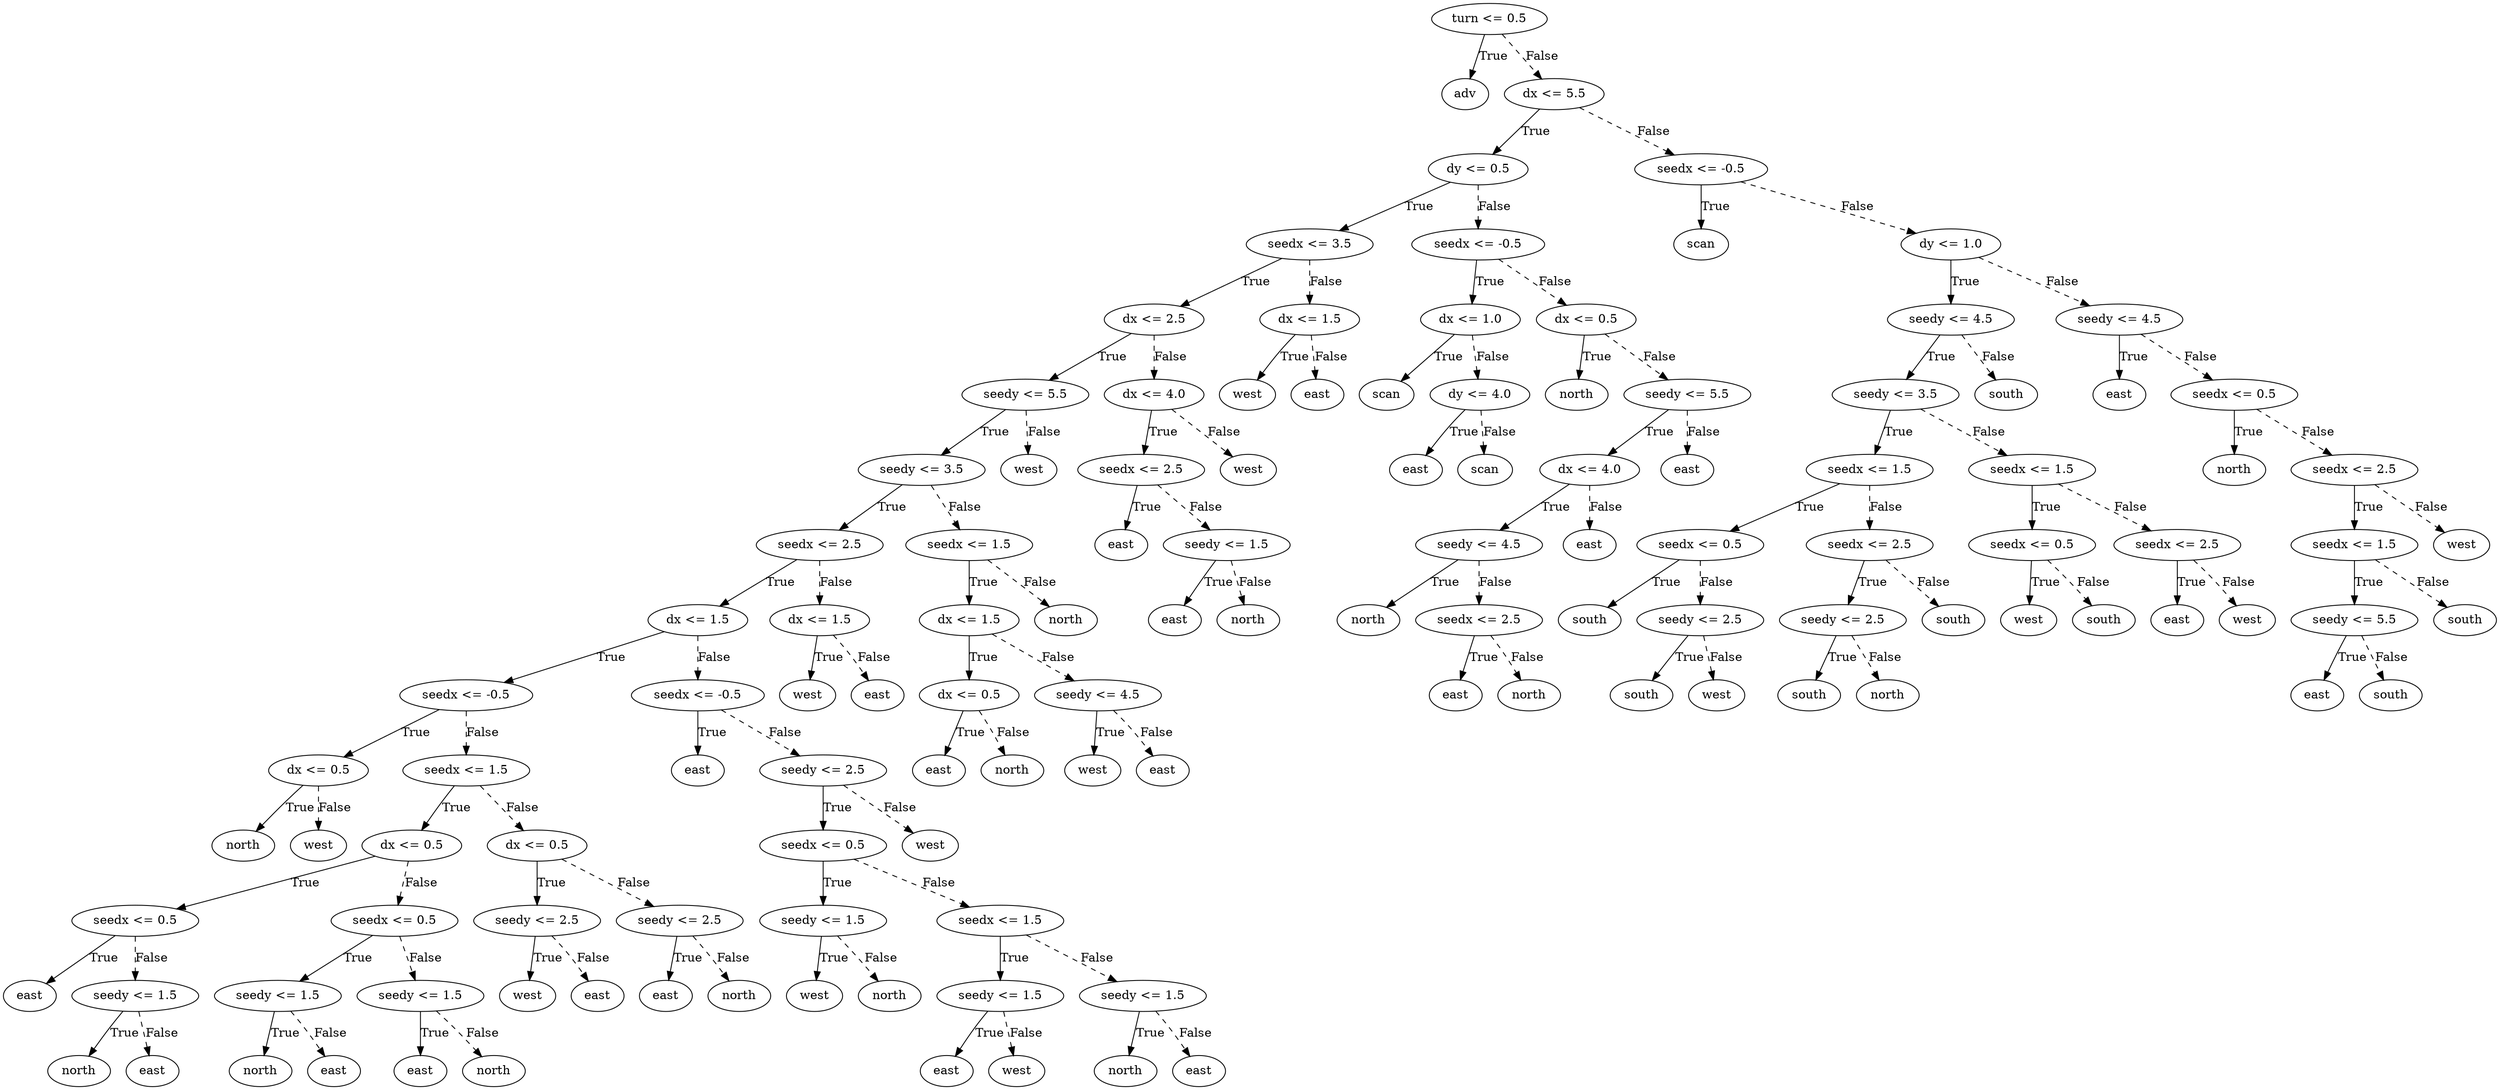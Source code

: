 digraph {
0 [label="turn <= 0.5"];
1 [label="adv"];
0 -> 1 [label="True"];
2 [label="dx <= 5.5"];
3 [label="dy <= 0.5"];
4 [label="seedx <= 3.5"];
5 [label="dx <= 2.5"];
6 [label="seedy <= 5.5"];
7 [label="seedy <= 3.5"];
8 [label="seedx <= 2.5"];
9 [label="dx <= 1.5"];
10 [label="seedx <= -0.5"];
11 [label="dx <= 0.5"];
12 [label="north"];
11 -> 12 [label="True"];
13 [label="west"];
11 -> 13 [style="dashed", label="False"];
10 -> 11 [label="True"];
14 [label="seedx <= 1.5"];
15 [label="dx <= 0.5"];
16 [label="seedx <= 0.5"];
17 [label="east"];
16 -> 17 [label="True"];
18 [label="seedy <= 1.5"];
19 [label="north"];
18 -> 19 [label="True"];
20 [label="east"];
18 -> 20 [style="dashed", label="False"];
16 -> 18 [style="dashed", label="False"];
15 -> 16 [label="True"];
21 [label="seedx <= 0.5"];
22 [label="seedy <= 1.5"];
23 [label="north"];
22 -> 23 [label="True"];
24 [label="east"];
22 -> 24 [style="dashed", label="False"];
21 -> 22 [label="True"];
25 [label="seedy <= 1.5"];
26 [label="east"];
25 -> 26 [label="True"];
27 [label="north"];
25 -> 27 [style="dashed", label="False"];
21 -> 25 [style="dashed", label="False"];
15 -> 21 [style="dashed", label="False"];
14 -> 15 [label="True"];
28 [label="dx <= 0.5"];
29 [label="seedy <= 2.5"];
30 [label="west"];
29 -> 30 [label="True"];
31 [label="east"];
29 -> 31 [style="dashed", label="False"];
28 -> 29 [label="True"];
32 [label="seedy <= 2.5"];
33 [label="east"];
32 -> 33 [label="True"];
34 [label="north"];
32 -> 34 [style="dashed", label="False"];
28 -> 32 [style="dashed", label="False"];
14 -> 28 [style="dashed", label="False"];
10 -> 14 [style="dashed", label="False"];
9 -> 10 [label="True"];
35 [label="seedx <= -0.5"];
36 [label="east"];
35 -> 36 [label="True"];
37 [label="seedy <= 2.5"];
38 [label="seedx <= 0.5"];
39 [label="seedy <= 1.5"];
40 [label="west"];
39 -> 40 [label="True"];
41 [label="north"];
39 -> 41 [style="dashed", label="False"];
38 -> 39 [label="True"];
42 [label="seedx <= 1.5"];
43 [label="seedy <= 1.5"];
44 [label="east"];
43 -> 44 [label="True"];
45 [label="west"];
43 -> 45 [style="dashed", label="False"];
42 -> 43 [label="True"];
46 [label="seedy <= 1.5"];
47 [label="north"];
46 -> 47 [label="True"];
48 [label="east"];
46 -> 48 [style="dashed", label="False"];
42 -> 46 [style="dashed", label="False"];
38 -> 42 [style="dashed", label="False"];
37 -> 38 [label="True"];
49 [label="west"];
37 -> 49 [style="dashed", label="False"];
35 -> 37 [style="dashed", label="False"];
9 -> 35 [style="dashed", label="False"];
8 -> 9 [label="True"];
50 [label="dx <= 1.5"];
51 [label="west"];
50 -> 51 [label="True"];
52 [label="east"];
50 -> 52 [style="dashed", label="False"];
8 -> 50 [style="dashed", label="False"];
7 -> 8 [label="True"];
53 [label="seedx <= 1.5"];
54 [label="dx <= 1.5"];
55 [label="dx <= 0.5"];
56 [label="east"];
55 -> 56 [label="True"];
57 [label="north"];
55 -> 57 [style="dashed", label="False"];
54 -> 55 [label="True"];
58 [label="seedy <= 4.5"];
59 [label="west"];
58 -> 59 [label="True"];
60 [label="east"];
58 -> 60 [style="dashed", label="False"];
54 -> 58 [style="dashed", label="False"];
53 -> 54 [label="True"];
61 [label="north"];
53 -> 61 [style="dashed", label="False"];
7 -> 53 [style="dashed", label="False"];
6 -> 7 [label="True"];
62 [label="west"];
6 -> 62 [style="dashed", label="False"];
5 -> 6 [label="True"];
63 [label="dx <= 4.0"];
64 [label="seedx <= 2.5"];
65 [label="east"];
64 -> 65 [label="True"];
66 [label="seedy <= 1.5"];
67 [label="east"];
66 -> 67 [label="True"];
68 [label="north"];
66 -> 68 [style="dashed", label="False"];
64 -> 66 [style="dashed", label="False"];
63 -> 64 [label="True"];
69 [label="west"];
63 -> 69 [style="dashed", label="False"];
5 -> 63 [style="dashed", label="False"];
4 -> 5 [label="True"];
70 [label="dx <= 1.5"];
71 [label="west"];
70 -> 71 [label="True"];
72 [label="east"];
70 -> 72 [style="dashed", label="False"];
4 -> 70 [style="dashed", label="False"];
3 -> 4 [label="True"];
73 [label="seedx <= -0.5"];
74 [label="dx <= 1.0"];
75 [label="scan"];
74 -> 75 [label="True"];
76 [label="dy <= 4.0"];
77 [label="east"];
76 -> 77 [label="True"];
78 [label="scan"];
76 -> 78 [style="dashed", label="False"];
74 -> 76 [style="dashed", label="False"];
73 -> 74 [label="True"];
79 [label="dx <= 0.5"];
80 [label="north"];
79 -> 80 [label="True"];
81 [label="seedy <= 5.5"];
82 [label="dx <= 4.0"];
83 [label="seedy <= 4.5"];
84 [label="north"];
83 -> 84 [label="True"];
85 [label="seedx <= 2.5"];
86 [label="east"];
85 -> 86 [label="True"];
87 [label="north"];
85 -> 87 [style="dashed", label="False"];
83 -> 85 [style="dashed", label="False"];
82 -> 83 [label="True"];
88 [label="east"];
82 -> 88 [style="dashed", label="False"];
81 -> 82 [label="True"];
89 [label="east"];
81 -> 89 [style="dashed", label="False"];
79 -> 81 [style="dashed", label="False"];
73 -> 79 [style="dashed", label="False"];
3 -> 73 [style="dashed", label="False"];
2 -> 3 [label="True"];
90 [label="seedx <= -0.5"];
91 [label="scan"];
90 -> 91 [label="True"];
92 [label="dy <= 1.0"];
93 [label="seedy <= 4.5"];
94 [label="seedy <= 3.5"];
95 [label="seedx <= 1.5"];
96 [label="seedx <= 0.5"];
97 [label="south"];
96 -> 97 [label="True"];
98 [label="seedy <= 2.5"];
99 [label="south"];
98 -> 99 [label="True"];
100 [label="west"];
98 -> 100 [style="dashed", label="False"];
96 -> 98 [style="dashed", label="False"];
95 -> 96 [label="True"];
101 [label="seedx <= 2.5"];
102 [label="seedy <= 2.5"];
103 [label="south"];
102 -> 103 [label="True"];
104 [label="north"];
102 -> 104 [style="dashed", label="False"];
101 -> 102 [label="True"];
105 [label="south"];
101 -> 105 [style="dashed", label="False"];
95 -> 101 [style="dashed", label="False"];
94 -> 95 [label="True"];
106 [label="seedx <= 1.5"];
107 [label="seedx <= 0.5"];
108 [label="west"];
107 -> 108 [label="True"];
109 [label="south"];
107 -> 109 [style="dashed", label="False"];
106 -> 107 [label="True"];
110 [label="seedx <= 2.5"];
111 [label="east"];
110 -> 111 [label="True"];
112 [label="west"];
110 -> 112 [style="dashed", label="False"];
106 -> 110 [style="dashed", label="False"];
94 -> 106 [style="dashed", label="False"];
93 -> 94 [label="True"];
113 [label="south"];
93 -> 113 [style="dashed", label="False"];
92 -> 93 [label="True"];
114 [label="seedy <= 4.5"];
115 [label="east"];
114 -> 115 [label="True"];
116 [label="seedx <= 0.5"];
117 [label="north"];
116 -> 117 [label="True"];
118 [label="seedx <= 2.5"];
119 [label="seedx <= 1.5"];
120 [label="seedy <= 5.5"];
121 [label="east"];
120 -> 121 [label="True"];
122 [label="south"];
120 -> 122 [style="dashed", label="False"];
119 -> 120 [label="True"];
123 [label="south"];
119 -> 123 [style="dashed", label="False"];
118 -> 119 [label="True"];
124 [label="west"];
118 -> 124 [style="dashed", label="False"];
116 -> 118 [style="dashed", label="False"];
114 -> 116 [style="dashed", label="False"];
92 -> 114 [style="dashed", label="False"];
90 -> 92 [style="dashed", label="False"];
2 -> 90 [style="dashed", label="False"];
0 -> 2 [style="dashed", label="False"];

}